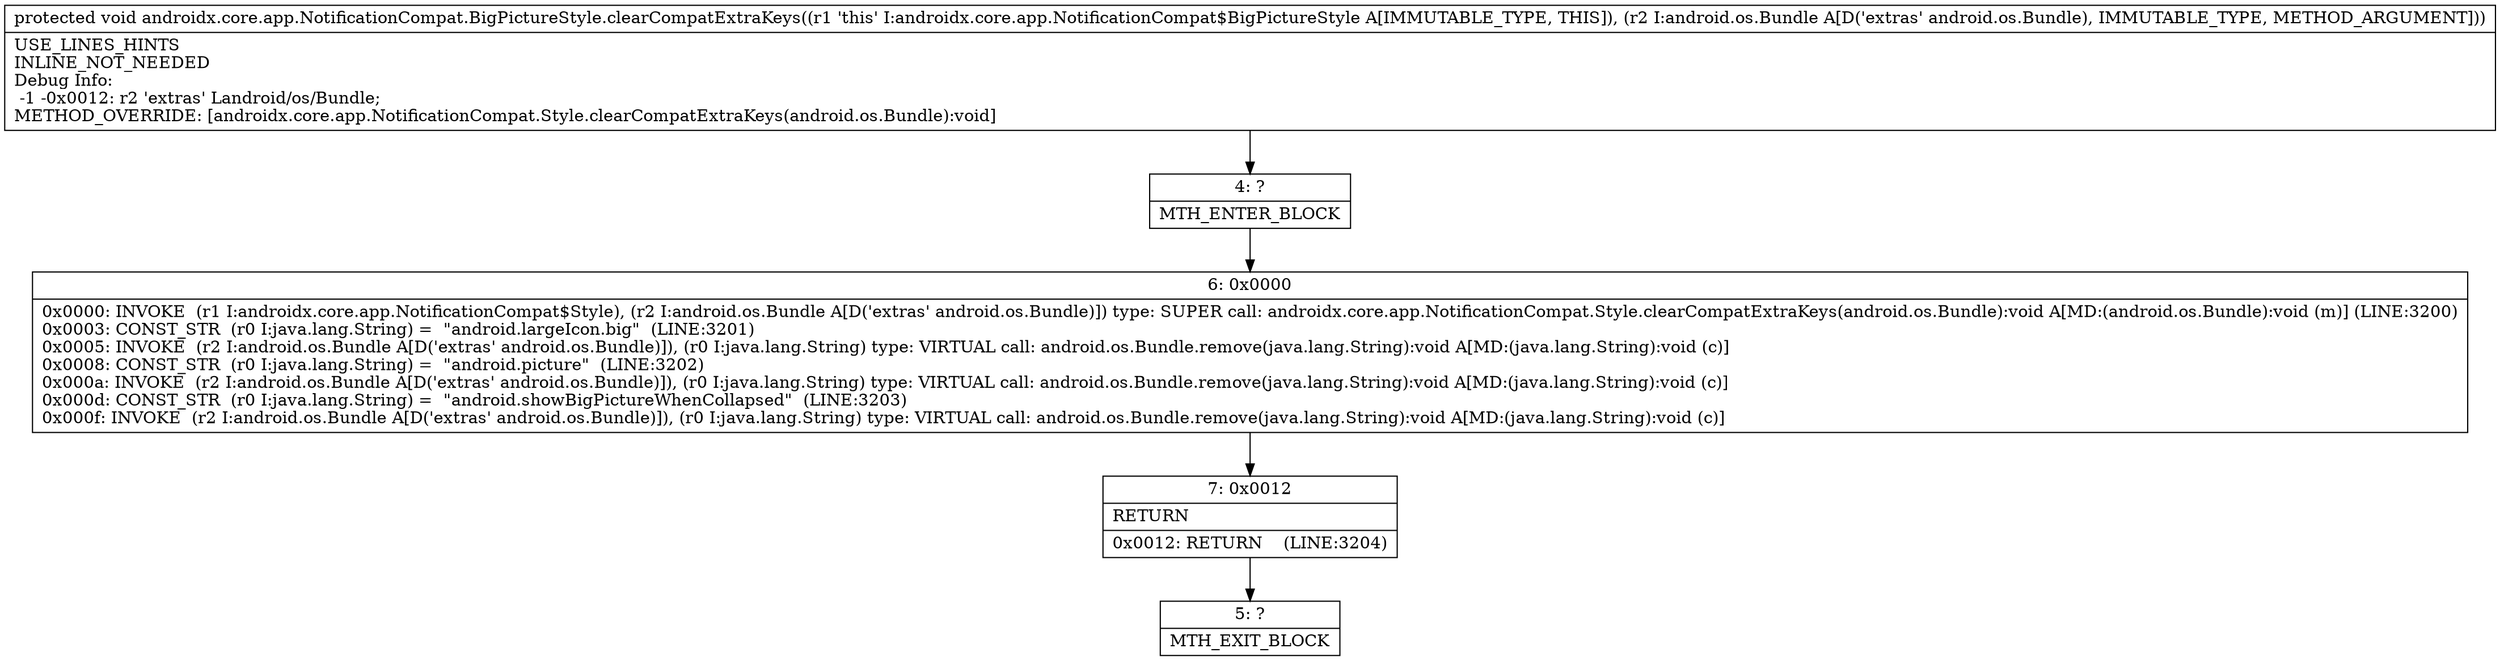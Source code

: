 digraph "CFG forandroidx.core.app.NotificationCompat.BigPictureStyle.clearCompatExtraKeys(Landroid\/os\/Bundle;)V" {
Node_4 [shape=record,label="{4\:\ ?|MTH_ENTER_BLOCK\l}"];
Node_6 [shape=record,label="{6\:\ 0x0000|0x0000: INVOKE  (r1 I:androidx.core.app.NotificationCompat$Style), (r2 I:android.os.Bundle A[D('extras' android.os.Bundle)]) type: SUPER call: androidx.core.app.NotificationCompat.Style.clearCompatExtraKeys(android.os.Bundle):void A[MD:(android.os.Bundle):void (m)] (LINE:3200)\l0x0003: CONST_STR  (r0 I:java.lang.String) =  \"android.largeIcon.big\"  (LINE:3201)\l0x0005: INVOKE  (r2 I:android.os.Bundle A[D('extras' android.os.Bundle)]), (r0 I:java.lang.String) type: VIRTUAL call: android.os.Bundle.remove(java.lang.String):void A[MD:(java.lang.String):void (c)]\l0x0008: CONST_STR  (r0 I:java.lang.String) =  \"android.picture\"  (LINE:3202)\l0x000a: INVOKE  (r2 I:android.os.Bundle A[D('extras' android.os.Bundle)]), (r0 I:java.lang.String) type: VIRTUAL call: android.os.Bundle.remove(java.lang.String):void A[MD:(java.lang.String):void (c)]\l0x000d: CONST_STR  (r0 I:java.lang.String) =  \"android.showBigPictureWhenCollapsed\"  (LINE:3203)\l0x000f: INVOKE  (r2 I:android.os.Bundle A[D('extras' android.os.Bundle)]), (r0 I:java.lang.String) type: VIRTUAL call: android.os.Bundle.remove(java.lang.String):void A[MD:(java.lang.String):void (c)]\l}"];
Node_7 [shape=record,label="{7\:\ 0x0012|RETURN\l|0x0012: RETURN    (LINE:3204)\l}"];
Node_5 [shape=record,label="{5\:\ ?|MTH_EXIT_BLOCK\l}"];
MethodNode[shape=record,label="{protected void androidx.core.app.NotificationCompat.BigPictureStyle.clearCompatExtraKeys((r1 'this' I:androidx.core.app.NotificationCompat$BigPictureStyle A[IMMUTABLE_TYPE, THIS]), (r2 I:android.os.Bundle A[D('extras' android.os.Bundle), IMMUTABLE_TYPE, METHOD_ARGUMENT]))  | USE_LINES_HINTS\lINLINE_NOT_NEEDED\lDebug Info:\l  \-1 \-0x0012: r2 'extras' Landroid\/os\/Bundle;\lMETHOD_OVERRIDE: [androidx.core.app.NotificationCompat.Style.clearCompatExtraKeys(android.os.Bundle):void]\l}"];
MethodNode -> Node_4;Node_4 -> Node_6;
Node_6 -> Node_7;
Node_7 -> Node_5;
}

